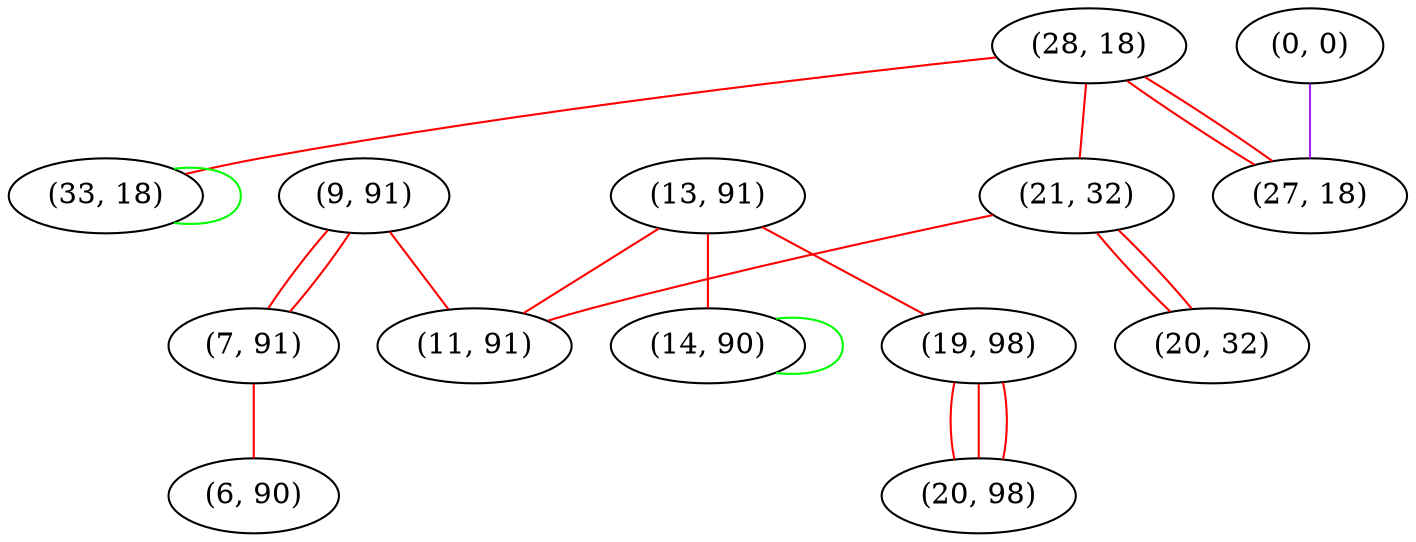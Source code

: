 graph "" {
"(28, 18)";
"(9, 91)";
"(21, 32)";
"(7, 91)";
"(20, 32)";
"(0, 0)";
"(13, 91)";
"(33, 18)";
"(19, 98)";
"(14, 90)";
"(11, 91)";
"(20, 98)";
"(6, 90)";
"(27, 18)";
"(28, 18)" -- "(33, 18)"  [color=red, key=0, weight=1];
"(28, 18)" -- "(27, 18)"  [color=red, key=0, weight=1];
"(28, 18)" -- "(27, 18)"  [color=red, key=1, weight=1];
"(28, 18)" -- "(21, 32)"  [color=red, key=0, weight=1];
"(9, 91)" -- "(7, 91)"  [color=red, key=0, weight=1];
"(9, 91)" -- "(7, 91)"  [color=red, key=1, weight=1];
"(9, 91)" -- "(11, 91)"  [color=red, key=0, weight=1];
"(21, 32)" -- "(11, 91)"  [color=red, key=0, weight=1];
"(21, 32)" -- "(20, 32)"  [color=red, key=0, weight=1];
"(21, 32)" -- "(20, 32)"  [color=red, key=1, weight=1];
"(7, 91)" -- "(6, 90)"  [color=red, key=0, weight=1];
"(0, 0)" -- "(27, 18)"  [color=purple, key=0, weight=4];
"(13, 91)" -- "(19, 98)"  [color=red, key=0, weight=1];
"(13, 91)" -- "(14, 90)"  [color=red, key=0, weight=1];
"(13, 91)" -- "(11, 91)"  [color=red, key=0, weight=1];
"(33, 18)" -- "(33, 18)"  [color=green, key=0, weight=2];
"(19, 98)" -- "(20, 98)"  [color=red, key=0, weight=1];
"(19, 98)" -- "(20, 98)"  [color=red, key=1, weight=1];
"(19, 98)" -- "(20, 98)"  [color=red, key=2, weight=1];
"(14, 90)" -- "(14, 90)"  [color=green, key=0, weight=2];
}
